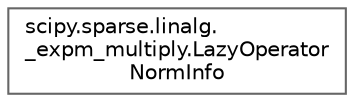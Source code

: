 digraph "Graphical Class Hierarchy"
{
 // LATEX_PDF_SIZE
  bgcolor="transparent";
  edge [fontname=Helvetica,fontsize=10,labelfontname=Helvetica,labelfontsize=10];
  node [fontname=Helvetica,fontsize=10,shape=box,height=0.2,width=0.4];
  rankdir="LR";
  Node0 [id="Node000000",label="scipy.sparse.linalg.\l_expm_multiply.LazyOperator\lNormInfo",height=0.2,width=0.4,color="grey40", fillcolor="white", style="filled",URL="$d6/d10/classscipy_1_1sparse_1_1linalg_1_1__expm__multiply_1_1LazyOperatorNormInfo.html",tooltip=" "];
}
